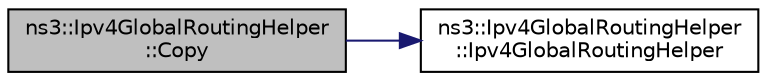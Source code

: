 digraph "ns3::Ipv4GlobalRoutingHelper::Copy"
{
  edge [fontname="Helvetica",fontsize="10",labelfontname="Helvetica",labelfontsize="10"];
  node [fontname="Helvetica",fontsize="10",shape=record];
  rankdir="LR";
  Node1 [label="ns3::Ipv4GlobalRoutingHelper\l::Copy",height=0.2,width=0.4,color="black", fillcolor="grey75", style="filled", fontcolor="black"];
  Node1 -> Node2 [color="midnightblue",fontsize="10",style="solid"];
  Node2 [label="ns3::Ipv4GlobalRoutingHelper\l::Ipv4GlobalRoutingHelper",height=0.2,width=0.4,color="black", fillcolor="white", style="filled",URL="$d4/d1a/classns3_1_1Ipv4GlobalRoutingHelper.html#aa164da282f1e29cd35f79eecae897e88",tooltip="Construct a GlobalRoutingHelper to make life easier for managing global routing tasks. "];
}
